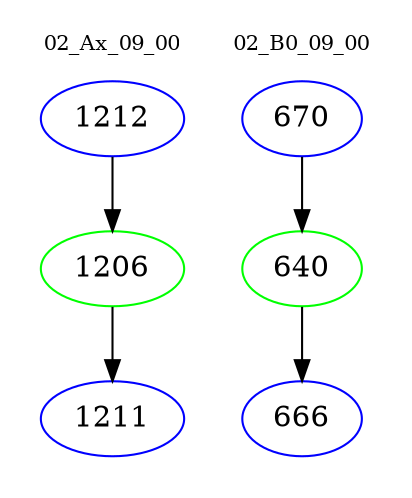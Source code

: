 digraph{
subgraph cluster_0 {
color = white
label = "02_Ax_09_00";
fontsize=10;
T0_1212 [label="1212", color="blue"]
T0_1212 -> T0_1206 [color="black"]
T0_1206 [label="1206", color="green"]
T0_1206 -> T0_1211 [color="black"]
T0_1211 [label="1211", color="blue"]
}
subgraph cluster_1 {
color = white
label = "02_B0_09_00";
fontsize=10;
T1_670 [label="670", color="blue"]
T1_670 -> T1_640 [color="black"]
T1_640 [label="640", color="green"]
T1_640 -> T1_666 [color="black"]
T1_666 [label="666", color="blue"]
}
}
